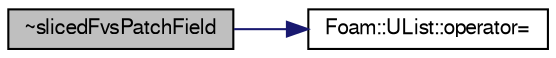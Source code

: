 digraph "~slicedFvsPatchField"
{
  bgcolor="transparent";
  edge [fontname="FreeSans",fontsize="10",labelfontname="FreeSans",labelfontsize="10"];
  node [fontname="FreeSans",fontsize="10",shape=record];
  rankdir="LR";
  Node26 [label="~slicedFvsPatchField",height=0.2,width=0.4,color="black", fillcolor="grey75", style="filled", fontcolor="black"];
  Node26 -> Node27 [color="midnightblue",fontsize="10",style="solid",fontname="FreeSans"];
  Node27 [label="Foam::UList::operator=",height=0.2,width=0.4,color="black",URL="$a25698.html#a7063d7d45379d3c474db62b47df45eea",tooltip="Assignment of all entries to the given value. "];
}

